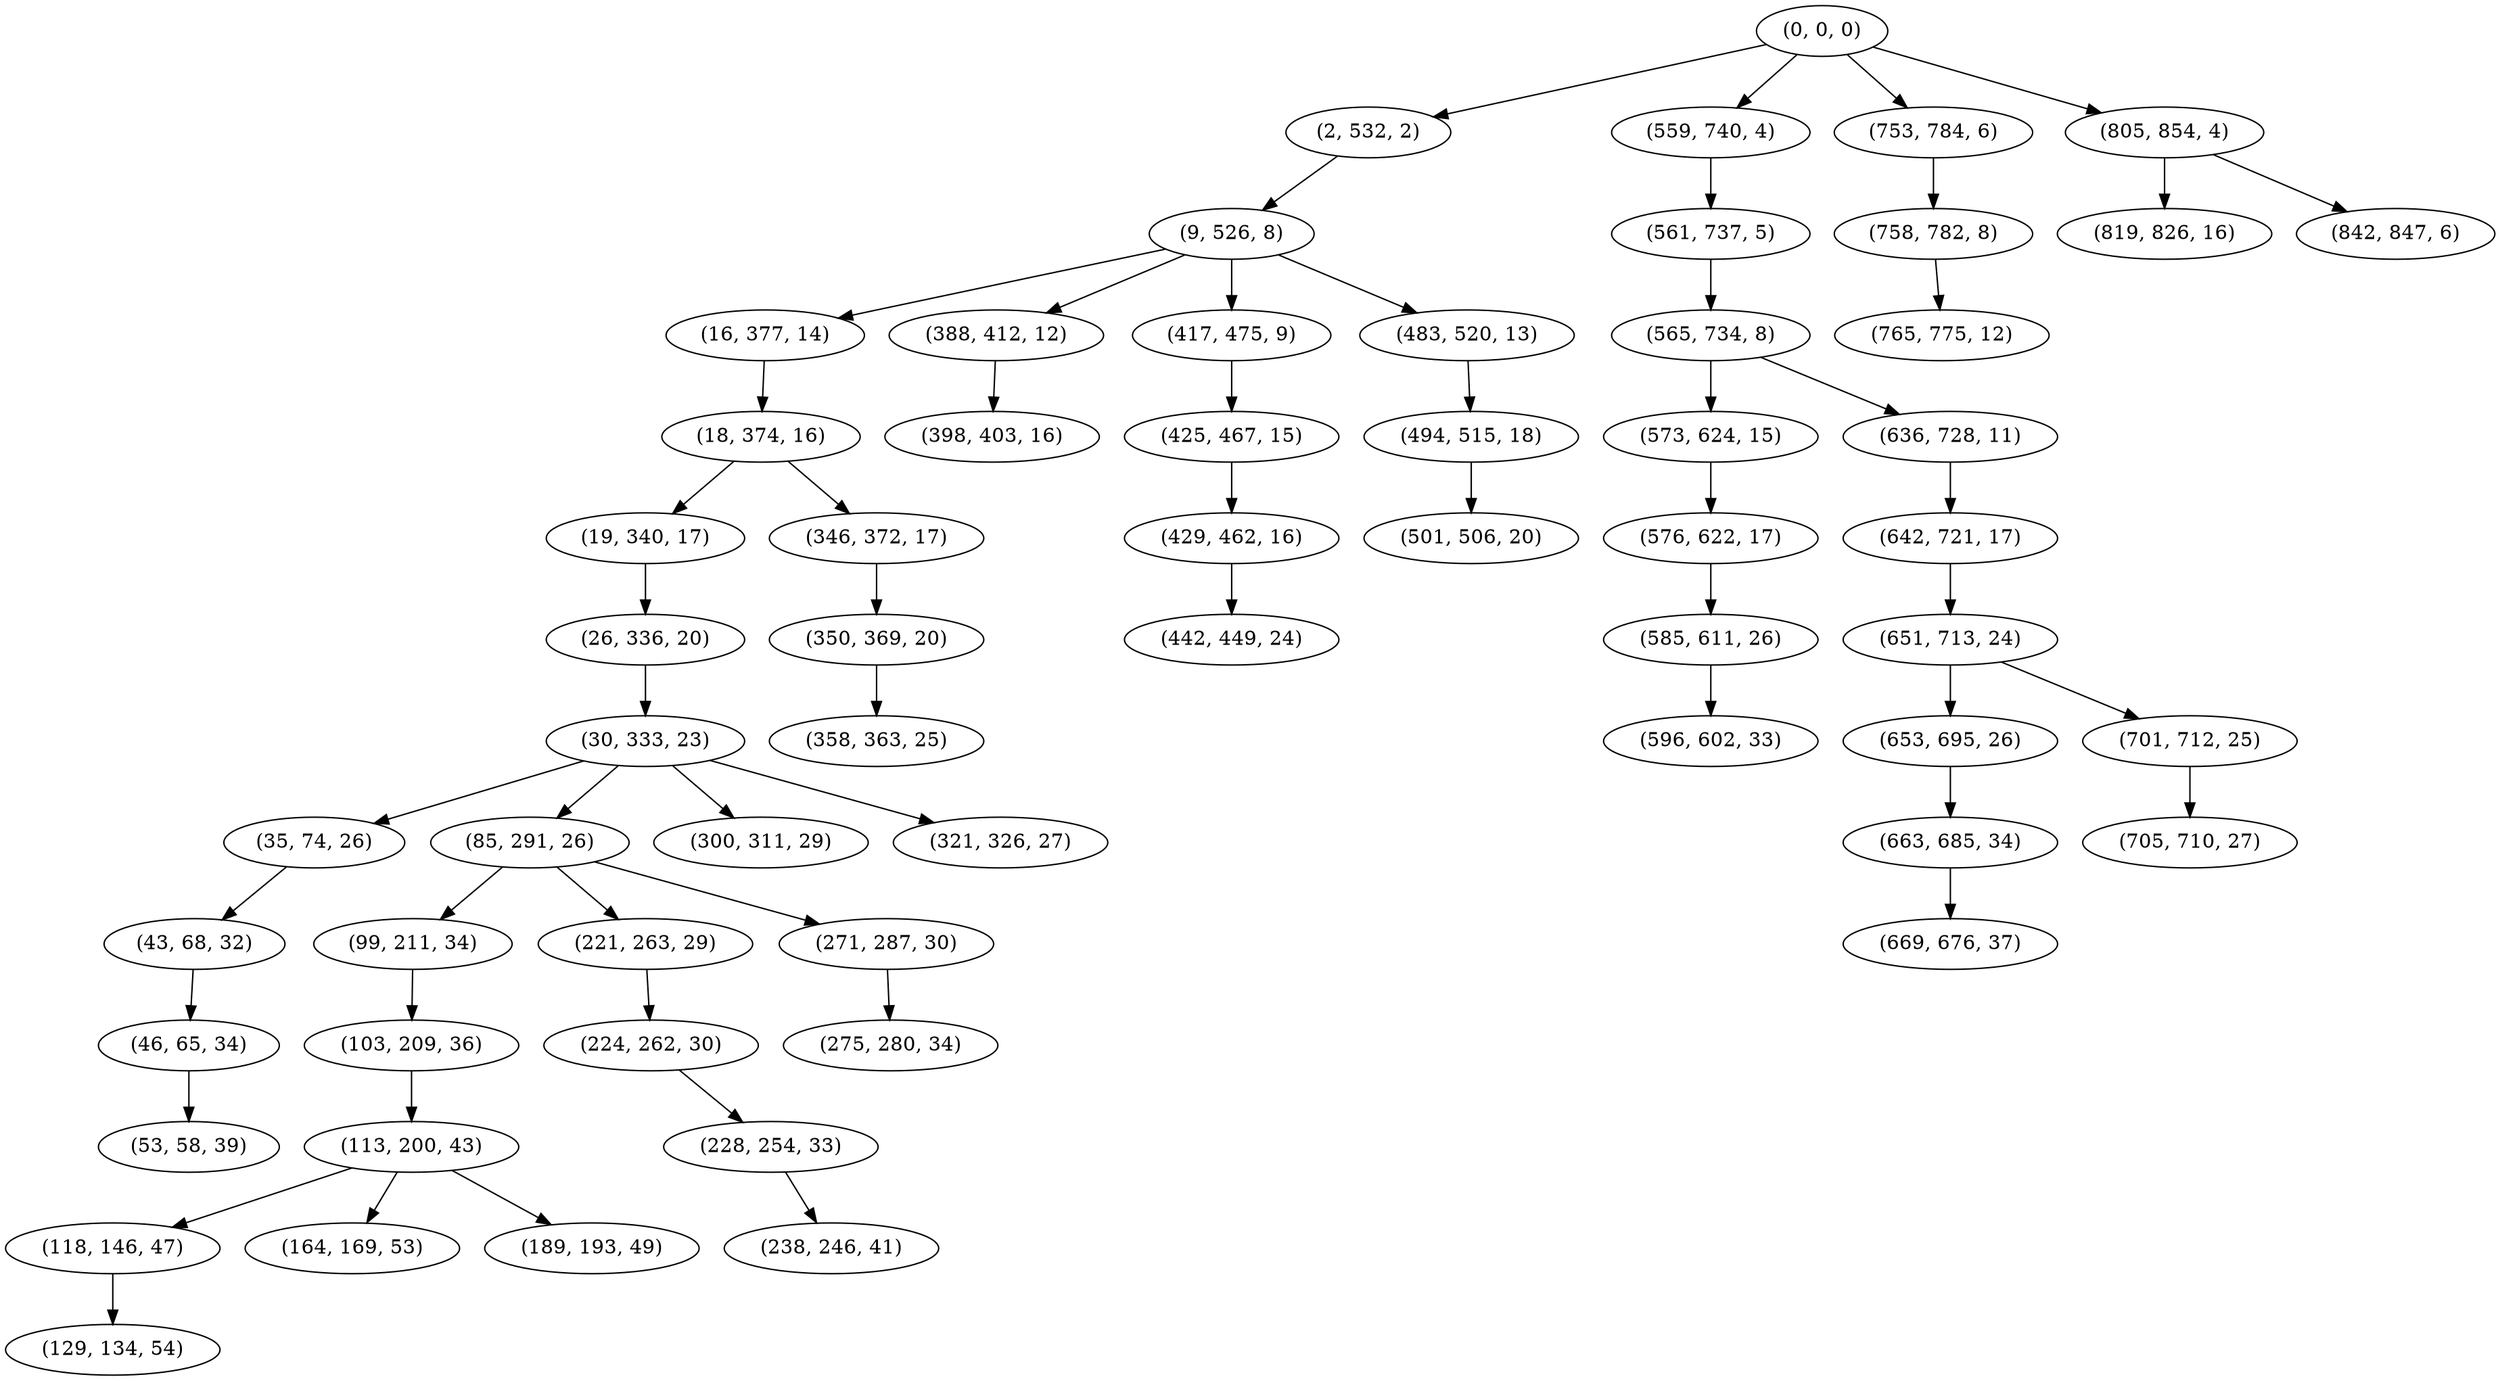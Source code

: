 digraph tree {
    "(0, 0, 0)";
    "(2, 532, 2)";
    "(9, 526, 8)";
    "(16, 377, 14)";
    "(18, 374, 16)";
    "(19, 340, 17)";
    "(26, 336, 20)";
    "(30, 333, 23)";
    "(35, 74, 26)";
    "(43, 68, 32)";
    "(46, 65, 34)";
    "(53, 58, 39)";
    "(85, 291, 26)";
    "(99, 211, 34)";
    "(103, 209, 36)";
    "(113, 200, 43)";
    "(118, 146, 47)";
    "(129, 134, 54)";
    "(164, 169, 53)";
    "(189, 193, 49)";
    "(221, 263, 29)";
    "(224, 262, 30)";
    "(228, 254, 33)";
    "(238, 246, 41)";
    "(271, 287, 30)";
    "(275, 280, 34)";
    "(300, 311, 29)";
    "(321, 326, 27)";
    "(346, 372, 17)";
    "(350, 369, 20)";
    "(358, 363, 25)";
    "(388, 412, 12)";
    "(398, 403, 16)";
    "(417, 475, 9)";
    "(425, 467, 15)";
    "(429, 462, 16)";
    "(442, 449, 24)";
    "(483, 520, 13)";
    "(494, 515, 18)";
    "(501, 506, 20)";
    "(559, 740, 4)";
    "(561, 737, 5)";
    "(565, 734, 8)";
    "(573, 624, 15)";
    "(576, 622, 17)";
    "(585, 611, 26)";
    "(596, 602, 33)";
    "(636, 728, 11)";
    "(642, 721, 17)";
    "(651, 713, 24)";
    "(653, 695, 26)";
    "(663, 685, 34)";
    "(669, 676, 37)";
    "(701, 712, 25)";
    "(705, 710, 27)";
    "(753, 784, 6)";
    "(758, 782, 8)";
    "(765, 775, 12)";
    "(805, 854, 4)";
    "(819, 826, 16)";
    "(842, 847, 6)";
    "(0, 0, 0)" -> "(2, 532, 2)";
    "(0, 0, 0)" -> "(559, 740, 4)";
    "(0, 0, 0)" -> "(753, 784, 6)";
    "(0, 0, 0)" -> "(805, 854, 4)";
    "(2, 532, 2)" -> "(9, 526, 8)";
    "(9, 526, 8)" -> "(16, 377, 14)";
    "(9, 526, 8)" -> "(388, 412, 12)";
    "(9, 526, 8)" -> "(417, 475, 9)";
    "(9, 526, 8)" -> "(483, 520, 13)";
    "(16, 377, 14)" -> "(18, 374, 16)";
    "(18, 374, 16)" -> "(19, 340, 17)";
    "(18, 374, 16)" -> "(346, 372, 17)";
    "(19, 340, 17)" -> "(26, 336, 20)";
    "(26, 336, 20)" -> "(30, 333, 23)";
    "(30, 333, 23)" -> "(35, 74, 26)";
    "(30, 333, 23)" -> "(85, 291, 26)";
    "(30, 333, 23)" -> "(300, 311, 29)";
    "(30, 333, 23)" -> "(321, 326, 27)";
    "(35, 74, 26)" -> "(43, 68, 32)";
    "(43, 68, 32)" -> "(46, 65, 34)";
    "(46, 65, 34)" -> "(53, 58, 39)";
    "(85, 291, 26)" -> "(99, 211, 34)";
    "(85, 291, 26)" -> "(221, 263, 29)";
    "(85, 291, 26)" -> "(271, 287, 30)";
    "(99, 211, 34)" -> "(103, 209, 36)";
    "(103, 209, 36)" -> "(113, 200, 43)";
    "(113, 200, 43)" -> "(118, 146, 47)";
    "(113, 200, 43)" -> "(164, 169, 53)";
    "(113, 200, 43)" -> "(189, 193, 49)";
    "(118, 146, 47)" -> "(129, 134, 54)";
    "(221, 263, 29)" -> "(224, 262, 30)";
    "(224, 262, 30)" -> "(228, 254, 33)";
    "(228, 254, 33)" -> "(238, 246, 41)";
    "(271, 287, 30)" -> "(275, 280, 34)";
    "(346, 372, 17)" -> "(350, 369, 20)";
    "(350, 369, 20)" -> "(358, 363, 25)";
    "(388, 412, 12)" -> "(398, 403, 16)";
    "(417, 475, 9)" -> "(425, 467, 15)";
    "(425, 467, 15)" -> "(429, 462, 16)";
    "(429, 462, 16)" -> "(442, 449, 24)";
    "(483, 520, 13)" -> "(494, 515, 18)";
    "(494, 515, 18)" -> "(501, 506, 20)";
    "(559, 740, 4)" -> "(561, 737, 5)";
    "(561, 737, 5)" -> "(565, 734, 8)";
    "(565, 734, 8)" -> "(573, 624, 15)";
    "(565, 734, 8)" -> "(636, 728, 11)";
    "(573, 624, 15)" -> "(576, 622, 17)";
    "(576, 622, 17)" -> "(585, 611, 26)";
    "(585, 611, 26)" -> "(596, 602, 33)";
    "(636, 728, 11)" -> "(642, 721, 17)";
    "(642, 721, 17)" -> "(651, 713, 24)";
    "(651, 713, 24)" -> "(653, 695, 26)";
    "(651, 713, 24)" -> "(701, 712, 25)";
    "(653, 695, 26)" -> "(663, 685, 34)";
    "(663, 685, 34)" -> "(669, 676, 37)";
    "(701, 712, 25)" -> "(705, 710, 27)";
    "(753, 784, 6)" -> "(758, 782, 8)";
    "(758, 782, 8)" -> "(765, 775, 12)";
    "(805, 854, 4)" -> "(819, 826, 16)";
    "(805, 854, 4)" -> "(842, 847, 6)";
}
